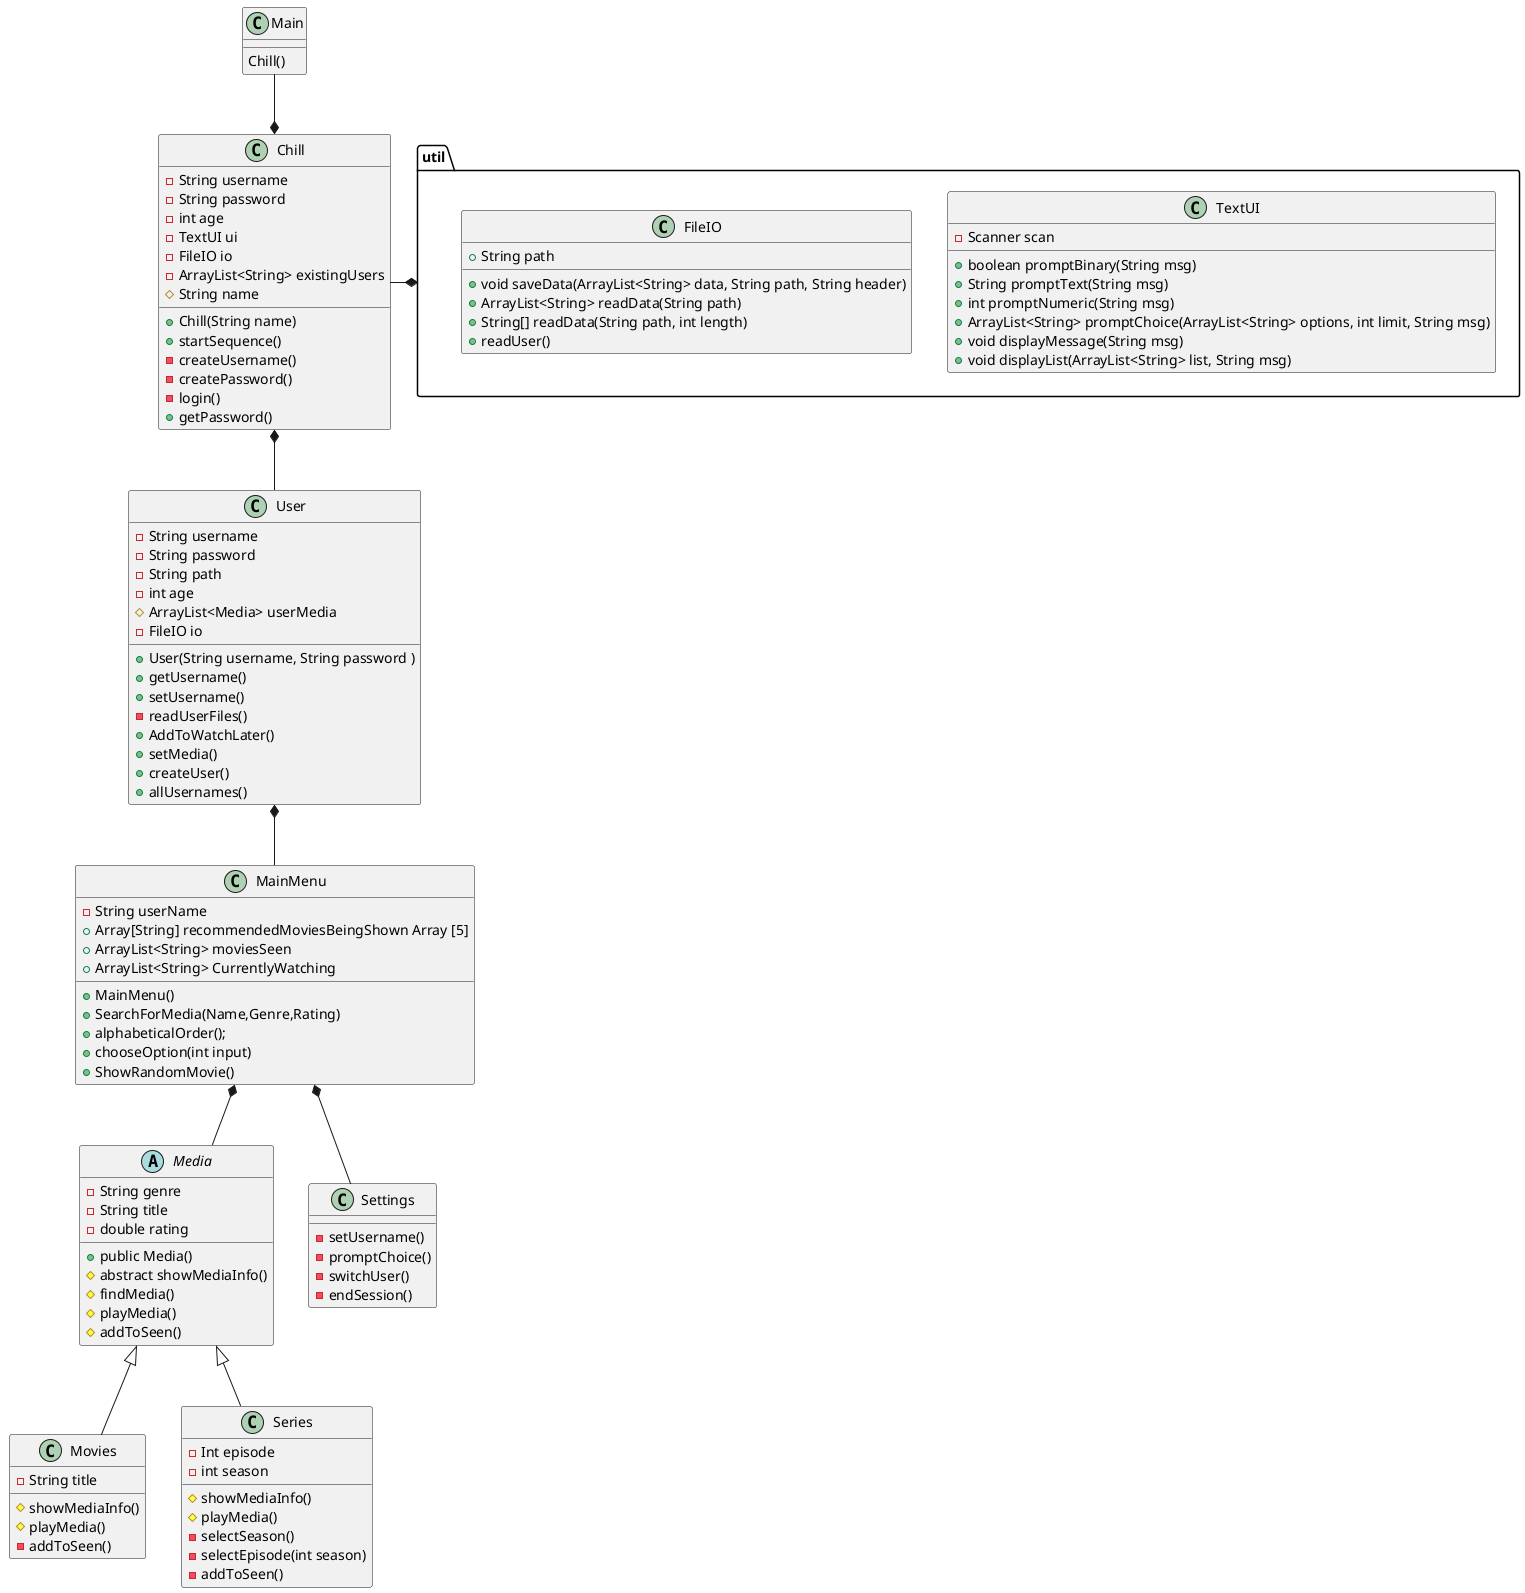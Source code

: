 @startuml
'https://plantuml.com/class-diagram

Chill *-- User
MainMenu*-- Media
Media <|-- Movies
Media <|--Series
MainMenu *-- Settings
Main --* Chill

class Chill{
-String username
-String password
-int age
-TextUI ui
-FileIO io
-ArrayList<String> existingUsers
+ Chill(String name)
#String name
+startSequence()
-createUsername()
-createPassword()
-login()
+getPassword()
}
class Main{
Chill()
}
abstract class Media{
+public Media()
# abstract showMediaInfo()
-String genre
-String title
-double rating
#findMedia()
#playMedia()
#addToSeen()
}
class Series{
-Int episode
-int season
#showMediaInfo()
#playMedia()
-selectSeason()
-selectEpisode(int season)
-addToSeen()
}
class Movies{
- String title
# showMediaInfo()
# playMedia()
- addToSeen()
}

class User{
+User(String username, String password )
- String username
-String password
-String path
-int age
#ArrayList<Media> userMedia
-FileIO io
+getUsername()
+setUsername()
-readUserFiles()
+AddToWatchLater()
+setMedia()
+createUser()
+allUsernames()
}
class MainMenu {
+MainMenu()
+SearchForMedia(Name,Genre,Rating)
-String userName
+alphabeticalOrder();
+chooseOption(int input)
+ Array[String] recommendedMoviesBeingShown Array [5]
+ShowRandomMovie()
+ArrayList<String> moviesSeen
+ArrayList<String> CurrentlyWatching
}


class Settings{
-setUsername()
-promptChoice()
-switchUser()
-endSession()
}


package "util"{
class TextUI{
- Scanner scan
+ boolean promptBinary(String msg)
+ String promptText(String msg)
+ int promptNumeric(String msg)
+ ArrayList<String> promptChoice(ArrayList<String> options, int limit, String msg)
+ void displayMessage(String msg)
+ void displayList(ArrayList<String> list, String msg)
}
class FileIO{
+ void saveData(ArrayList<String> data, String path, String header)
+ ArrayList<String> readData(String path)
+ String[] readData(String path, int length)
+ String path
+readUser()
}
}
Chill -right-* "util"
User *-down- MainMenu

@enduml